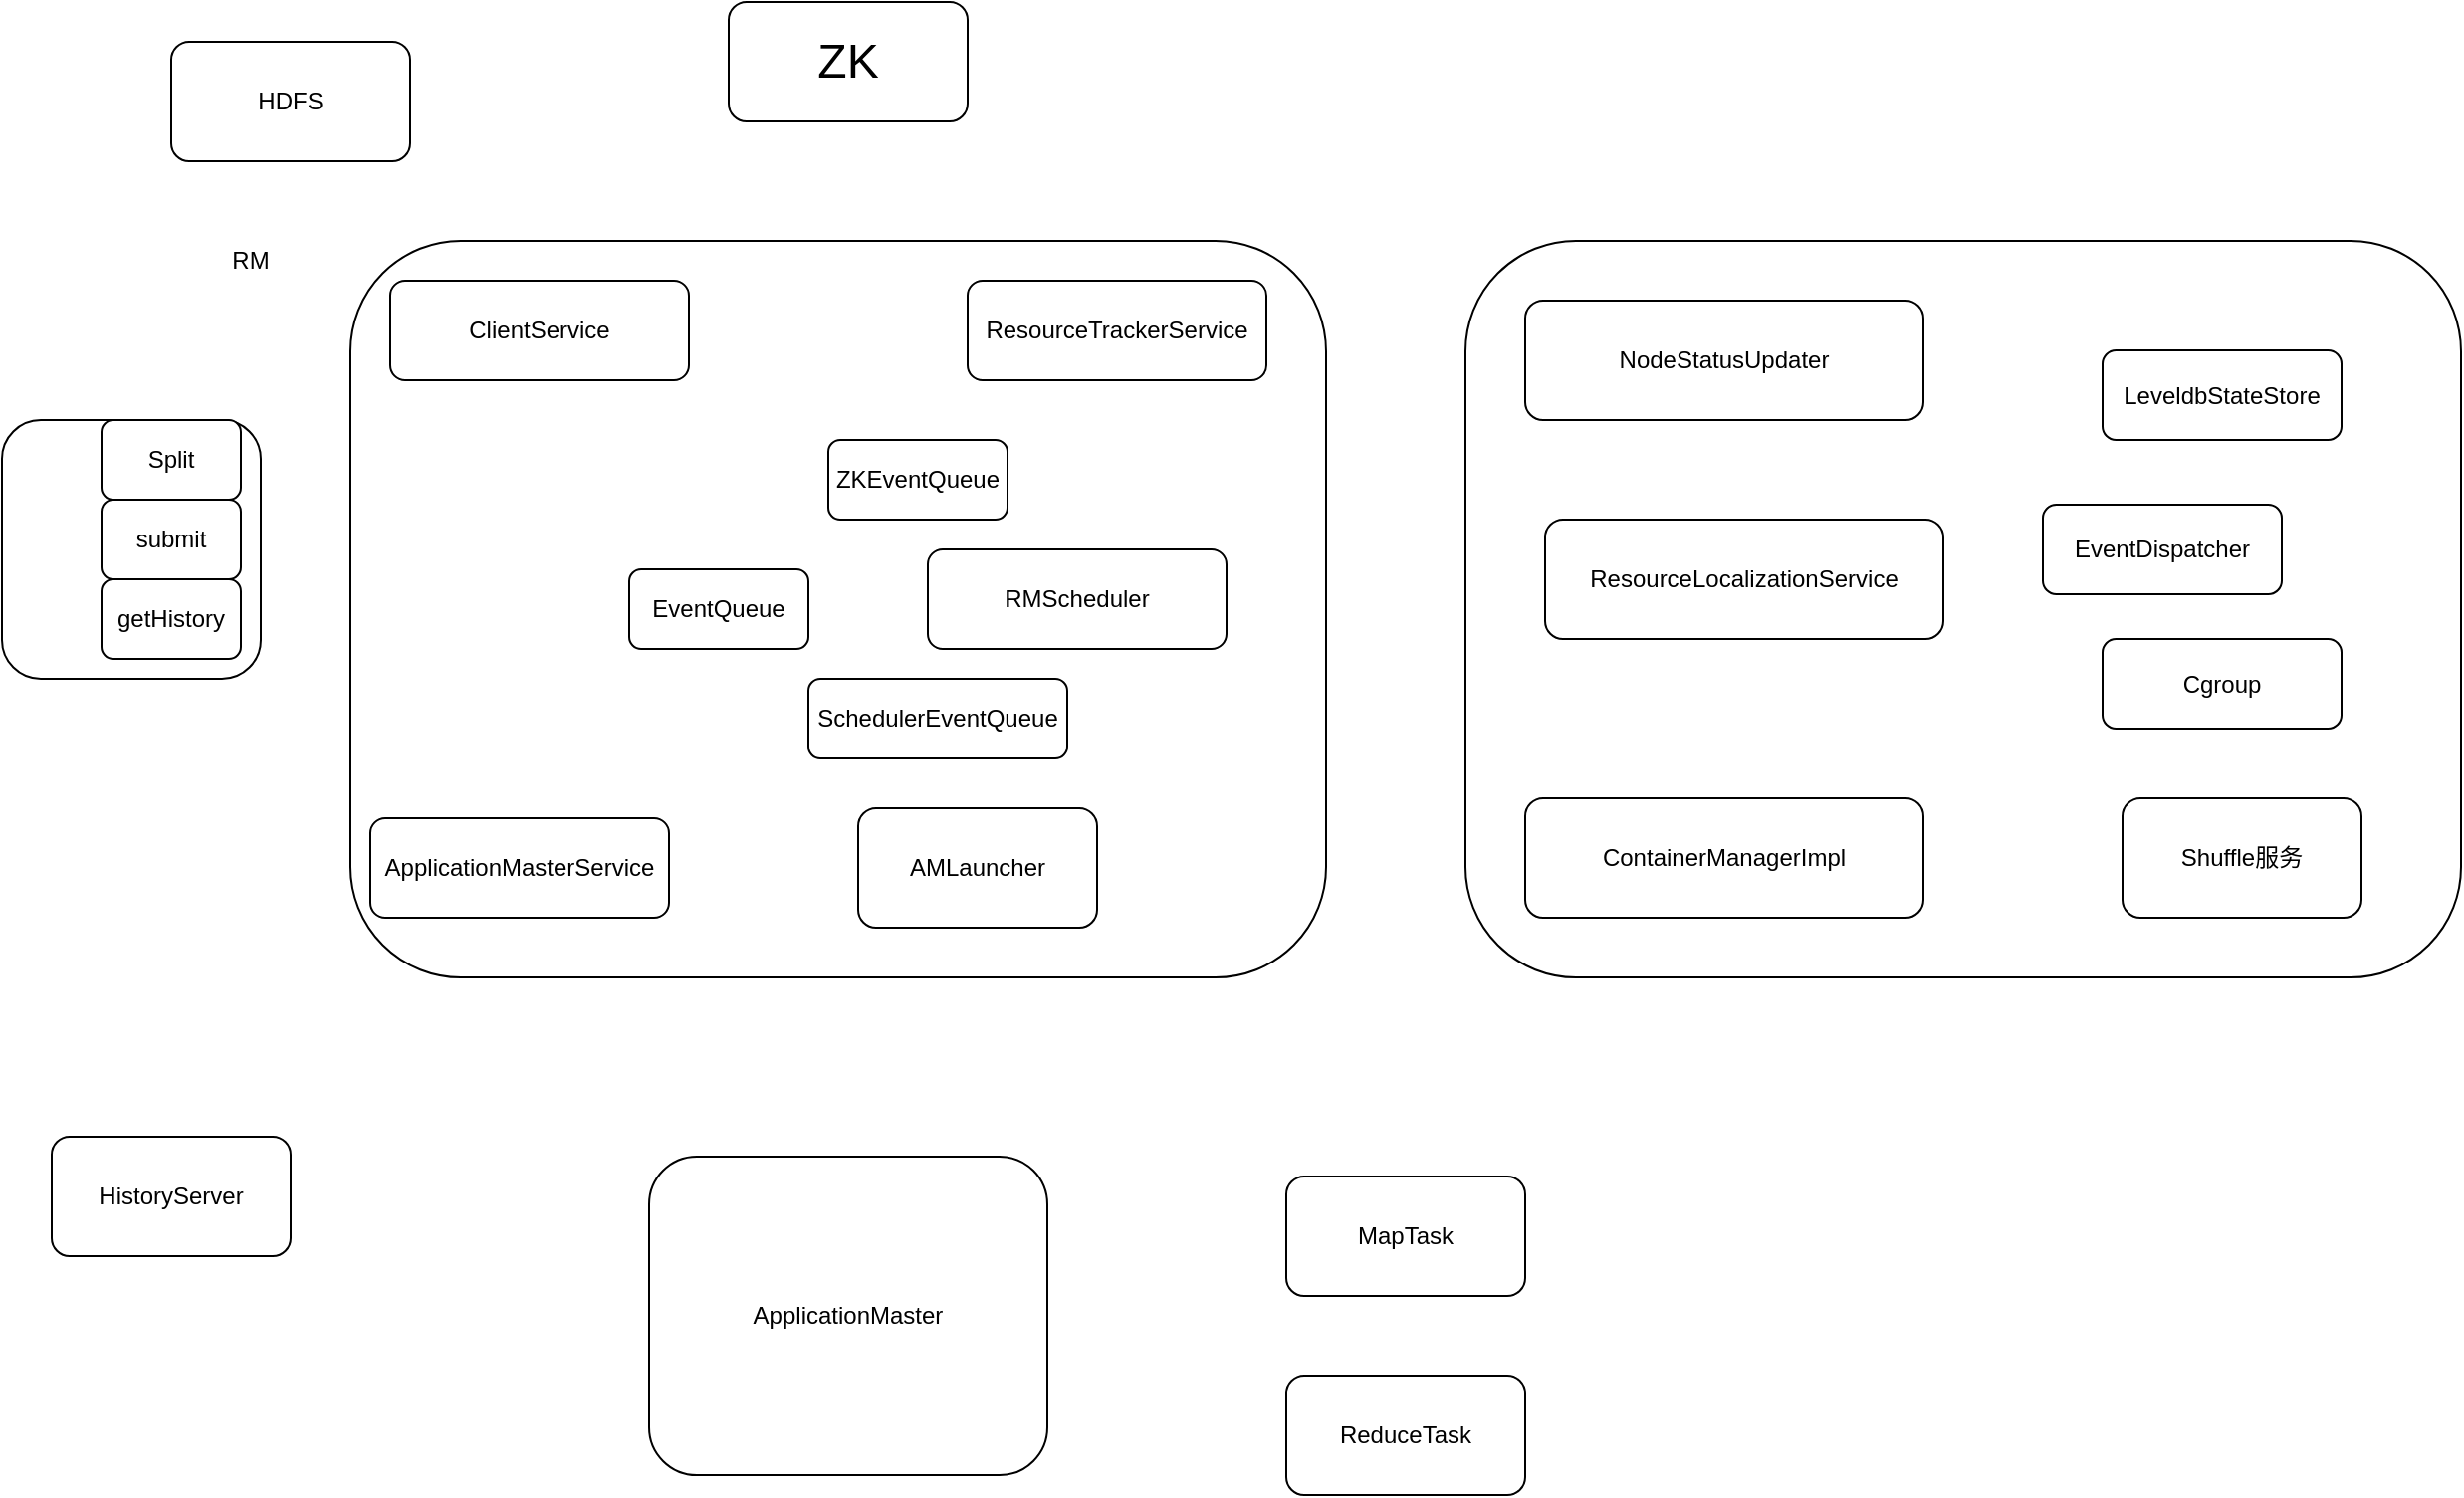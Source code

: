 <mxfile version="12.4.3" type="github" pages="1">
  <diagram id="F1P6FbKToi8cd_afCGQJ" name="Page-1">
    <mxGraphModel dx="1106" dy="647" grid="1" gridSize="10" guides="1" tooltips="1" connect="1" arrows="1" fold="1" page="1" pageScale="1" pageWidth="827" pageHeight="1169" math="0" shadow="0">
      <root>
        <mxCell id="0"/>
        <mxCell id="1" parent="0"/>
        <mxCell id="VqAF8yNHhsc02I0ETw_A-1" value="" style="rounded=1;whiteSpace=wrap;html=1;" vertex="1" parent="1">
          <mxGeometry x="190" y="180" width="490" height="370" as="geometry"/>
        </mxCell>
        <mxCell id="VqAF8yNHhsc02I0ETw_A-2" value="RM" style="text;html=1;strokeColor=none;fillColor=none;align=center;verticalAlign=middle;whiteSpace=wrap;rounded=0;" vertex="1" parent="1">
          <mxGeometry x="120" y="180" width="40" height="20" as="geometry"/>
        </mxCell>
        <mxCell id="VqAF8yNHhsc02I0ETw_A-3" value="" style="rounded=1;whiteSpace=wrap;html=1;" vertex="1" parent="1">
          <mxGeometry x="750" y="180" width="500" height="370" as="geometry"/>
        </mxCell>
        <mxCell id="VqAF8yNHhsc02I0ETw_A-4" value="" style="rounded=1;whiteSpace=wrap;html=1;" vertex="1" parent="1">
          <mxGeometry x="15" y="270" width="130" height="130" as="geometry"/>
        </mxCell>
        <mxCell id="VqAF8yNHhsc02I0ETw_A-5" value="Split" style="rounded=1;whiteSpace=wrap;html=1;" vertex="1" parent="1">
          <mxGeometry x="65" y="270" width="70" height="40" as="geometry"/>
        </mxCell>
        <mxCell id="VqAF8yNHhsc02I0ETw_A-6" value="HistoryServer" style="rounded=1;whiteSpace=wrap;html=1;" vertex="1" parent="1">
          <mxGeometry x="40" y="630" width="120" height="60" as="geometry"/>
        </mxCell>
        <mxCell id="VqAF8yNHhsc02I0ETw_A-7" value="submit" style="rounded=1;whiteSpace=wrap;html=1;" vertex="1" parent="1">
          <mxGeometry x="65" y="310" width="70" height="40" as="geometry"/>
        </mxCell>
        <mxCell id="VqAF8yNHhsc02I0ETw_A-8" value="getHistory" style="rounded=1;whiteSpace=wrap;html=1;" vertex="1" parent="1">
          <mxGeometry x="65" y="350" width="70" height="40" as="geometry"/>
        </mxCell>
        <mxCell id="VqAF8yNHhsc02I0ETw_A-10" value="HDFS" style="rounded=1;whiteSpace=wrap;html=1;" vertex="1" parent="1">
          <mxGeometry x="100" y="80" width="120" height="60" as="geometry"/>
        </mxCell>
        <mxCell id="VqAF8yNHhsc02I0ETw_A-11" value="ClientService" style="rounded=1;whiteSpace=wrap;html=1;" vertex="1" parent="1">
          <mxGeometry x="210" y="200" width="150" height="50" as="geometry"/>
        </mxCell>
        <mxCell id="VqAF8yNHhsc02I0ETw_A-12" value="ResourceTrackerService" style="rounded=1;whiteSpace=wrap;html=1;" vertex="1" parent="1">
          <mxGeometry x="500" y="200" width="150" height="50" as="geometry"/>
        </mxCell>
        <mxCell id="VqAF8yNHhsc02I0ETw_A-13" value="RMScheduler" style="rounded=1;whiteSpace=wrap;html=1;" vertex="1" parent="1">
          <mxGeometry x="480" y="335" width="150" height="50" as="geometry"/>
        </mxCell>
        <mxCell id="VqAF8yNHhsc02I0ETw_A-14" value="EventQueue" style="rounded=1;whiteSpace=wrap;html=1;" vertex="1" parent="1">
          <mxGeometry x="330" y="345" width="90" height="40" as="geometry"/>
        </mxCell>
        <mxCell id="VqAF8yNHhsc02I0ETw_A-15" value="ApplicationMasterService" style="rounded=1;whiteSpace=wrap;html=1;" vertex="1" parent="1">
          <mxGeometry x="200" y="470" width="150" height="50" as="geometry"/>
        </mxCell>
        <mxCell id="VqAF8yNHhsc02I0ETw_A-16" value="SchedulerEventQueue" style="rounded=1;whiteSpace=wrap;html=1;" vertex="1" parent="1">
          <mxGeometry x="420" y="400" width="130" height="40" as="geometry"/>
        </mxCell>
        <mxCell id="VqAF8yNHhsc02I0ETw_A-17" value="ZKEventQueue" style="rounded=1;whiteSpace=wrap;html=1;" vertex="1" parent="1">
          <mxGeometry x="430" y="280" width="90" height="40" as="geometry"/>
        </mxCell>
        <mxCell id="VqAF8yNHhsc02I0ETw_A-18" value="AMLauncher" style="rounded=1;whiteSpace=wrap;html=1;" vertex="1" parent="1">
          <mxGeometry x="445" y="465" width="120" height="60" as="geometry"/>
        </mxCell>
        <mxCell id="VqAF8yNHhsc02I0ETw_A-19" value="NodeStatusUpdater" style="rounded=1;whiteSpace=wrap;html=1;" vertex="1" parent="1">
          <mxGeometry x="780" y="210" width="200" height="60" as="geometry"/>
        </mxCell>
        <mxCell id="VqAF8yNHhsc02I0ETw_A-20" value="ContainerManagerImpl" style="rounded=1;whiteSpace=wrap;html=1;" vertex="1" parent="1">
          <mxGeometry x="780" y="460" width="200" height="60" as="geometry"/>
        </mxCell>
        <mxCell id="VqAF8yNHhsc02I0ETw_A-21" value="ResourceLocalizationService" style="rounded=1;whiteSpace=wrap;html=1;" vertex="1" parent="1">
          <mxGeometry x="790" y="320" width="200" height="60" as="geometry"/>
        </mxCell>
        <mxCell id="VqAF8yNHhsc02I0ETw_A-22" value="EventDispatcher" style="rounded=1;whiteSpace=wrap;html=1;" vertex="1" parent="1">
          <mxGeometry x="1040" y="312.5" width="120" height="45" as="geometry"/>
        </mxCell>
        <mxCell id="VqAF8yNHhsc02I0ETw_A-23" value="Cgroup" style="rounded=1;whiteSpace=wrap;html=1;" vertex="1" parent="1">
          <mxGeometry x="1070" y="380" width="120" height="45" as="geometry"/>
        </mxCell>
        <mxCell id="VqAF8yNHhsc02I0ETw_A-24" value="LeveldbStateStore" style="rounded=1;whiteSpace=wrap;html=1;" vertex="1" parent="1">
          <mxGeometry x="1070" y="235" width="120" height="45" as="geometry"/>
        </mxCell>
        <mxCell id="VqAF8yNHhsc02I0ETw_A-25" value="&lt;font style=&quot;font-size: 24px&quot;&gt;ZK&lt;/font&gt;" style="rounded=1;whiteSpace=wrap;html=1;" vertex="1" parent="1">
          <mxGeometry x="380" y="60" width="120" height="60" as="geometry"/>
        </mxCell>
        <mxCell id="VqAF8yNHhsc02I0ETw_A-26" value="ApplicationMaster" style="rounded=1;whiteSpace=wrap;html=1;" vertex="1" parent="1">
          <mxGeometry x="340" y="640" width="200" height="160" as="geometry"/>
        </mxCell>
        <mxCell id="VqAF8yNHhsc02I0ETw_A-27" value="MapTask" style="rounded=1;whiteSpace=wrap;html=1;" vertex="1" parent="1">
          <mxGeometry x="660" y="650" width="120" height="60" as="geometry"/>
        </mxCell>
        <mxCell id="VqAF8yNHhsc02I0ETw_A-28" value="ReduceTask" style="rounded=1;whiteSpace=wrap;html=1;" vertex="1" parent="1">
          <mxGeometry x="660" y="750" width="120" height="60" as="geometry"/>
        </mxCell>
        <mxCell id="VqAF8yNHhsc02I0ETw_A-29" value="Shuffle服务" style="rounded=1;whiteSpace=wrap;html=1;" vertex="1" parent="1">
          <mxGeometry x="1080" y="460" width="120" height="60" as="geometry"/>
        </mxCell>
      </root>
    </mxGraphModel>
  </diagram>
</mxfile>
